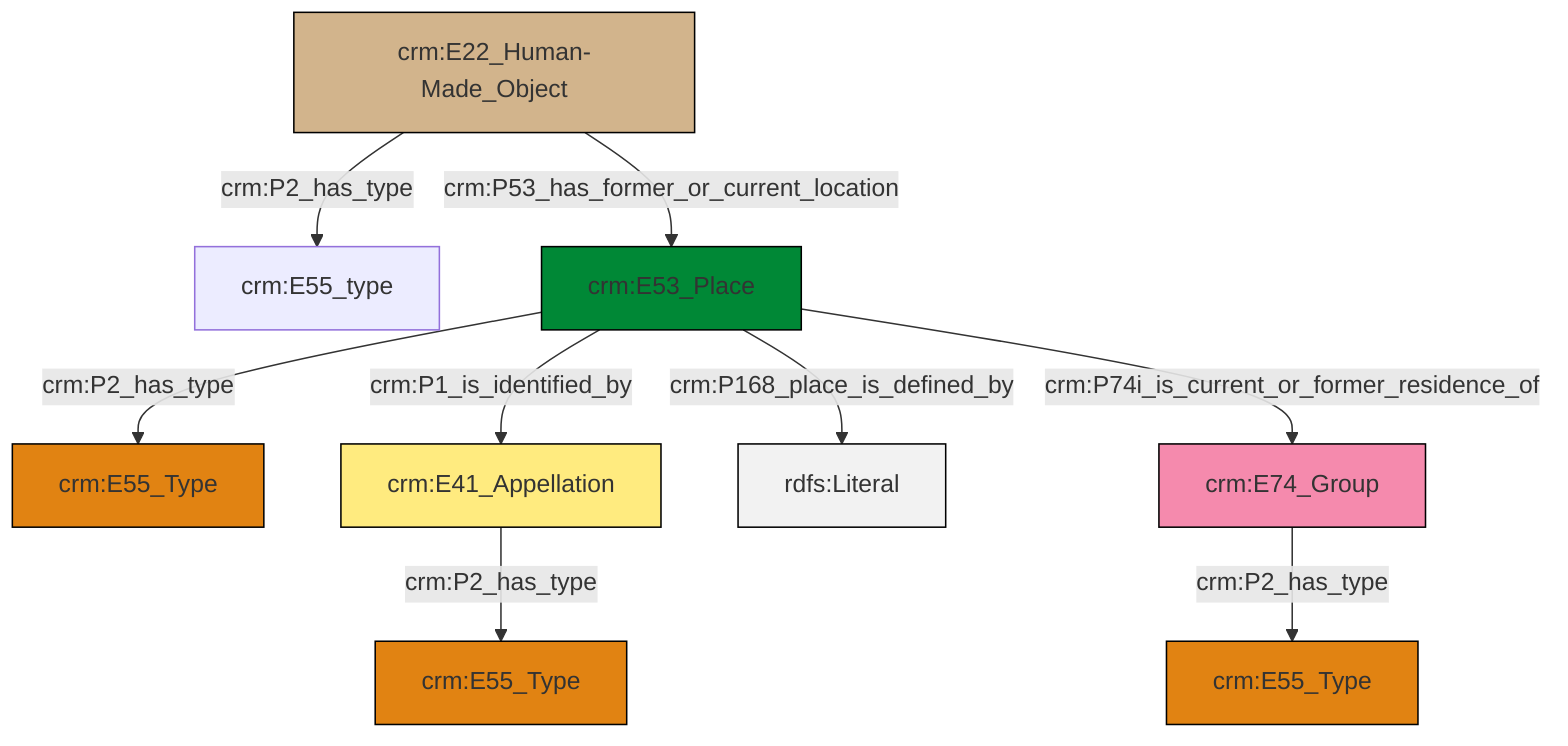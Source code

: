graph TD
classDef Literal fill:#f2f2f2,stroke:#000000;
classDef CRM_Entity fill:#FFFFFF,stroke:#000000;
classDef Temporal_Entity fill:#00C9E6, stroke:#000000;
classDef Type fill:#E18312, stroke:#000000;
classDef Time-Span fill:#2C9C91, stroke:#000000;
classDef Appellation fill:#FFEB7F, stroke:#000000;
classDef Place fill:#008836, stroke:#000000;
classDef Persistent_Item fill:#B266B2, stroke:#000000;
classDef Conceptual_Object fill:#FFD700, stroke:#000000;
classDef Physical_Thing fill:#D2B48C, stroke:#000000;
classDef Actor fill:#f58aad, stroke:#000000;
classDef PC_Classes fill:#4ce600, stroke:#000000;
classDef Multi fill:#cccccc,stroke:#000000;

0["crm:E22_Human-Made_Object"]:::Physical_Thing -->|crm:P2_has_type| 1["crm:E55_type"]:::Default
4["crm:E53_Place"]:::Place -->|crm:P1_is_identified_by| 5["crm:E41_Appellation"]:::Appellation
4["crm:E53_Place"]:::Place -->|crm:P2_has_type| 2["crm:E55_Type"]:::Type
0["crm:E22_Human-Made_Object"]:::Physical_Thing -->|crm:P53_has_former_or_current_location| 4["crm:E53_Place"]:::Place
5["crm:E41_Appellation"]:::Appellation -->|crm:P2_has_type| 9["crm:E55_Type"]:::Type
4["crm:E53_Place"]:::Place -->|crm:P168_place_is_defined_by| 13[rdfs:Literal]:::Literal
18["crm:E74_Group"]:::Actor -->|crm:P2_has_type| 11["crm:E55_Type"]:::Type
4["crm:E53_Place"]:::Place -->|crm:P74i_is_current_or_former_residence_of| 18["crm:E74_Group"]:::Actor